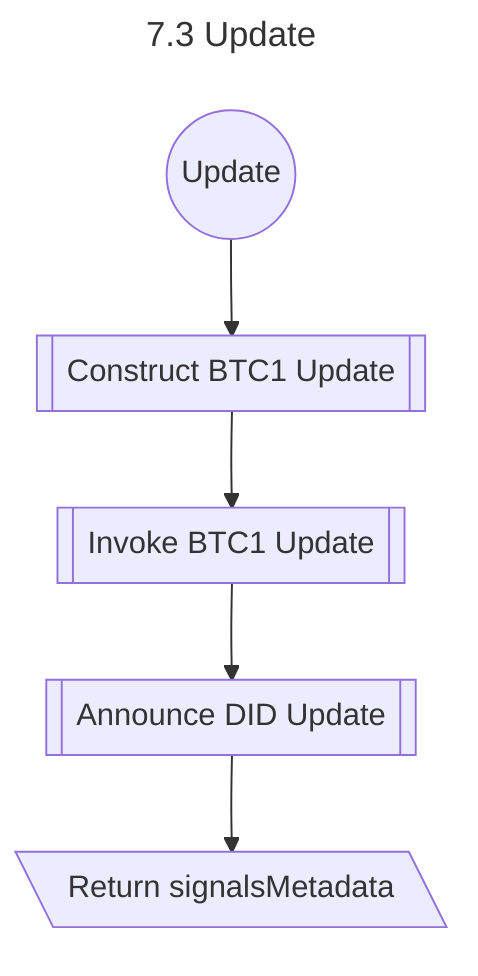 ---
title: 7.3 Update
---

flowchart TD
    Start@{shape: circle, label: Update} --> ConstructUpdate@{shape: subproc, label: Construct BTC1 Update}
    ConstructUpdate --> InvokeUpdate@{shape: subproc, label: Invoke BTC1 Update}
    InvokeUpdate --> AnnounceUpdate@{shape: subproc, label: Announce DID Update}
    AnnounceUpdate --> End@{shape: lean-l, label: Return signalsMetadata}
